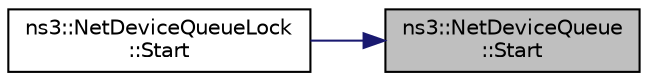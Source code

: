 digraph "ns3::NetDeviceQueue::Start"
{
 // LATEX_PDF_SIZE
  edge [fontname="Helvetica",fontsize="10",labelfontname="Helvetica",labelfontsize="10"];
  node [fontname="Helvetica",fontsize="10",shape=record];
  rankdir="RL";
  Node1 [label="ns3::NetDeviceQueue\l::Start",height=0.2,width=0.4,color="black", fillcolor="grey75", style="filled", fontcolor="black",tooltip="Called by the device to start this device transmission queue."];
  Node1 -> Node2 [dir="back",color="midnightblue",fontsize="10",style="solid",fontname="Helvetica"];
  Node2 [label="ns3::NetDeviceQueueLock\l::Start",height=0.2,width=0.4,color="black", fillcolor="white", style="filled",URL="$classns3_1_1_net_device_queue_lock.html#a75dfe7d47fcd79846a4e3f6cd0671d96",tooltip="Called by the device to start this device transmission queue."];
}
